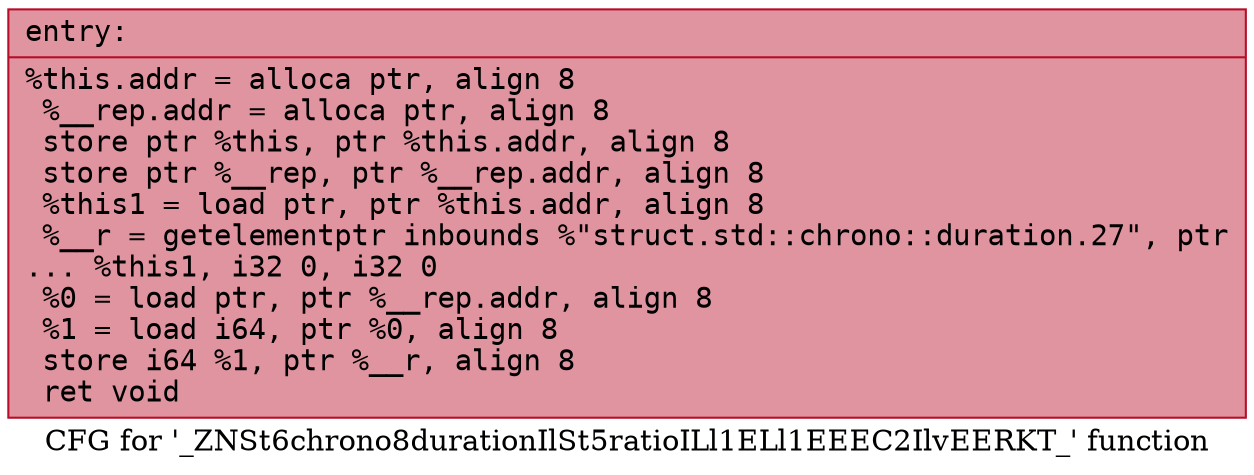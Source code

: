 digraph "CFG for '_ZNSt6chrono8durationIlSt5ratioILl1ELl1EEEC2IlvEERKT_' function" {
	label="CFG for '_ZNSt6chrono8durationIlSt5ratioILl1ELl1EEEC2IlvEERKT_' function";

	Node0x5651cd87a710 [shape=record,color="#b70d28ff", style=filled, fillcolor="#b70d2870" fontname="Courier",label="{entry:\l|  %this.addr = alloca ptr, align 8\l  %__rep.addr = alloca ptr, align 8\l  store ptr %this, ptr %this.addr, align 8\l  store ptr %__rep, ptr %__rep.addr, align 8\l  %this1 = load ptr, ptr %this.addr, align 8\l  %__r = getelementptr inbounds %\"struct.std::chrono::duration.27\", ptr\l... %this1, i32 0, i32 0\l  %0 = load ptr, ptr %__rep.addr, align 8\l  %1 = load i64, ptr %0, align 8\l  store i64 %1, ptr %__r, align 8\l  ret void\l}"];
}
